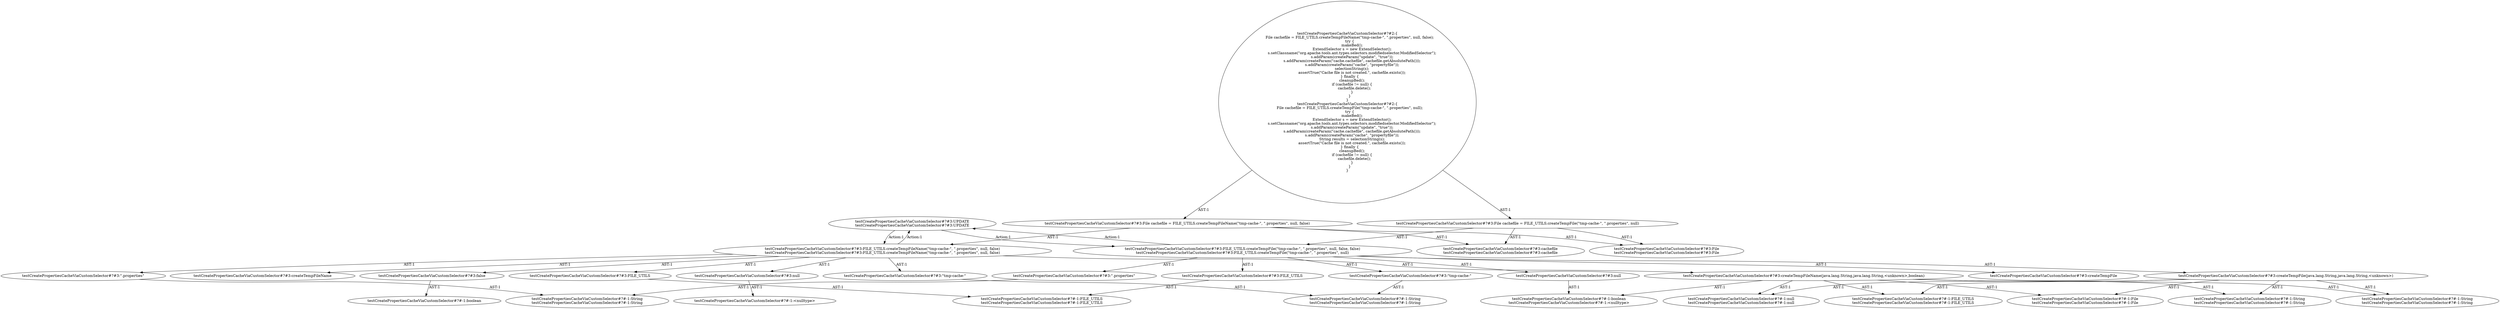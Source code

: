 digraph "Pattern" {
0 [label="testCreatePropertiesCacheViaCustomSelector#?#3:UPDATE
testCreatePropertiesCacheViaCustomSelector#?#3:UPDATE" shape=ellipse]
1 [label="testCreatePropertiesCacheViaCustomSelector#?#3:FILE_UTILS.createTempFileName(\"tmp-cache-\", \".properties\", null, false)
testCreatePropertiesCacheViaCustomSelector#?#3:FILE_UTILS.createTempFileName(\"tmp-cache-\", \".properties\", null, false)" shape=ellipse]
2 [label="testCreatePropertiesCacheViaCustomSelector#?#3:File cachefile = FILE_UTILS.createTempFileName(\"tmp-cache-\", \".properties\", null, false)" shape=ellipse]
3 [label="testCreatePropertiesCacheViaCustomSelector#?#2:\{
    File cachefile = FILE_UTILS.createTempFileName(\"tmp-cache-\", \".properties\", null, false);
    try \{
        makeBed();
        ExtendSelector s = new ExtendSelector();
        s.setClassname(\"org.apache.tools.ant.types.selectors.modifiedselector.ModifiedSelector\");
        s.addParam(createParam(\"update\", \"true\"));
        s.addParam(createParam(\"cache.cachefile\", cachefile.getAbsolutePath()));
        s.addParam(createParam(\"cache\", \"propertyfile\"));
        selectionString(s);
        assertTrue(\"Cache file is not created.\", cachefile.exists());
    \} finally \{
        cleanupBed();
        if (cachefile != null) \{
            cachefile.delete();
        \}
    \}
\}
testCreatePropertiesCacheViaCustomSelector#?#2:\{
    File cachefile = FILE_UTILS.createTempFile(\"tmp-cache-\", \".properties\", null);
    try \{
        makeBed();
        ExtendSelector s = new ExtendSelector();
        s.setClassname(\"org.apache.tools.ant.types.selectors.modifiedselector.ModifiedSelector\");
        s.addParam(createParam(\"update\", \"true\"));
        s.addParam(createParam(\"cache.cachefile\", cachefile.getAbsolutePath()));
        s.addParam(createParam(\"cache\", \"propertyfile\"));
        String results = selectionString(s);
        assertTrue(\"Cache file is not created.\", cachefile.exists());
    \} finally \{
        cleanupBed();
        if (cachefile != null) \{
            cachefile.delete();
        \}
    \}
\}" shape=ellipse]
4 [label="testCreatePropertiesCacheViaCustomSelector#?#3:cachefile
testCreatePropertiesCacheViaCustomSelector#?#3:cachefile" shape=ellipse]
5 [label="testCreatePropertiesCacheViaCustomSelector#?#3:File
testCreatePropertiesCacheViaCustomSelector#?#3:File" shape=ellipse]
6 [label="testCreatePropertiesCacheViaCustomSelector#?#3:createTempFileName" shape=ellipse]
7 [label="testCreatePropertiesCacheViaCustomSelector#?#3:FILE_UTILS" shape=ellipse]
8 [label="testCreatePropertiesCacheViaCustomSelector#?#-1:FILE_UTILS
testCreatePropertiesCacheViaCustomSelector#?#-1:FILE_UTILS" shape=ellipse]
9 [label="testCreatePropertiesCacheViaCustomSelector#?#3:createTempFileName(java.lang.String,java.lang.String,<unknown>,boolean)" shape=ellipse]
10 [label="testCreatePropertiesCacheViaCustomSelector#?#-1:FILE_UTILS
testCreatePropertiesCacheViaCustomSelector#?#-1:FILE_UTILS" shape=ellipse]
11 [label="testCreatePropertiesCacheViaCustomSelector#?#-1:File
testCreatePropertiesCacheViaCustomSelector#?#-1:File" shape=ellipse]
12 [label="testCreatePropertiesCacheViaCustomSelector#?#-1:String
testCreatePropertiesCacheViaCustomSelector#?#-1:String" shape=ellipse]
13 [label="testCreatePropertiesCacheViaCustomSelector#?#-1:String
testCreatePropertiesCacheViaCustomSelector#?#-1:String" shape=ellipse]
14 [label="testCreatePropertiesCacheViaCustomSelector#?#-1:null
testCreatePropertiesCacheViaCustomSelector#?#-1:null" shape=ellipse]
15 [label="testCreatePropertiesCacheViaCustomSelector#?#-1:boolean
testCreatePropertiesCacheViaCustomSelector#?#-1:<nulltype>" shape=ellipse]
16 [label="testCreatePropertiesCacheViaCustomSelector#?#3:\"tmp-cache-\"" shape=ellipse]
17 [label="testCreatePropertiesCacheViaCustomSelector#?#-1:String
testCreatePropertiesCacheViaCustomSelector#?#-1:String" shape=ellipse]
18 [label="testCreatePropertiesCacheViaCustomSelector#?#3:\".properties\"" shape=ellipse]
19 [label="testCreatePropertiesCacheViaCustomSelector#?#-1:String
testCreatePropertiesCacheViaCustomSelector#?#-1:String" shape=ellipse]
20 [label="testCreatePropertiesCacheViaCustomSelector#?#3:null" shape=ellipse]
21 [label="testCreatePropertiesCacheViaCustomSelector#?#-1:<nulltype>" shape=ellipse]
22 [label="testCreatePropertiesCacheViaCustomSelector#?#3:false" shape=ellipse]
23 [label="testCreatePropertiesCacheViaCustomSelector#?#-1:boolean" shape=ellipse]
24 [label="testCreatePropertiesCacheViaCustomSelector#?#3:FILE_UTILS.createTempFile(\"tmp-cache-\", \".properties\", null, false, false)
testCreatePropertiesCacheViaCustomSelector#?#3:FILE_UTILS.createTempFile(\"tmp-cache-\", \".properties\", null)" shape=ellipse]
25 [label="testCreatePropertiesCacheViaCustomSelector#?#3:File cachefile = FILE_UTILS.createTempFile(\"tmp-cache-\", \".properties\", null)" shape=ellipse]
26 [label="testCreatePropertiesCacheViaCustomSelector#?#3:null" shape=ellipse]
27 [label="testCreatePropertiesCacheViaCustomSelector#?#3:\".properties\"" shape=ellipse]
28 [label="testCreatePropertiesCacheViaCustomSelector#?#3:createTempFile" shape=ellipse]
29 [label="testCreatePropertiesCacheViaCustomSelector#?#3:\"tmp-cache-\"" shape=ellipse]
30 [label="testCreatePropertiesCacheViaCustomSelector#?#3:FILE_UTILS" shape=ellipse]
31 [label="testCreatePropertiesCacheViaCustomSelector#?#3:createTempFile(java.lang.String,java.lang.String,<unknown>)" shape=ellipse]
0 -> 24 [label="Action:1"];
0 -> 1 [label="Action:1"];
1 -> 0 [label="Action:1"];
1 -> 6 [label="AST:1"];
1 -> 7 [label="AST:1"];
1 -> 9 [label="AST:1"];
1 -> 16 [label="AST:1"];
1 -> 18 [label="AST:1"];
1 -> 20 [label="AST:1"];
1 -> 22 [label="AST:1"];
2 -> 1 [label="AST:1"];
2 -> 4 [label="AST:1"];
2 -> 5 [label="AST:1"];
3 -> 2 [label="AST:1"];
3 -> 25 [label="AST:1"];
7 -> 8 [label="AST:1"];
9 -> 10 [label="AST:1"];
9 -> 11 [label="AST:1"];
9 -> 12 [label="AST:1"];
9 -> 13 [label="AST:1"];
9 -> 14 [label="AST:1"];
9 -> 15 [label="AST:1"];
16 -> 17 [label="AST:1"];
18 -> 19 [label="AST:1"];
20 -> 21 [label="AST:1"];
22 -> 23 [label="AST:1"];
24 -> 0 [label="Action:1"];
24 -> 26 [label="AST:1"];
24 -> 27 [label="AST:1"];
24 -> 28 [label="AST:1"];
24 -> 29 [label="AST:1"];
24 -> 30 [label="AST:1"];
24 -> 31 [label="AST:1"];
25 -> 4 [label="AST:1"];
25 -> 5 [label="AST:1"];
25 -> 24 [label="AST:1"];
26 -> 15 [label="AST:1"];
27 -> 19 [label="AST:1"];
29 -> 17 [label="AST:1"];
30 -> 8 [label="AST:1"];
31 -> 10 [label="AST:1"];
31 -> 11 [label="AST:1"];
31 -> 12 [label="AST:1"];
31 -> 13 [label="AST:1"];
31 -> 14 [label="AST:1"];
}